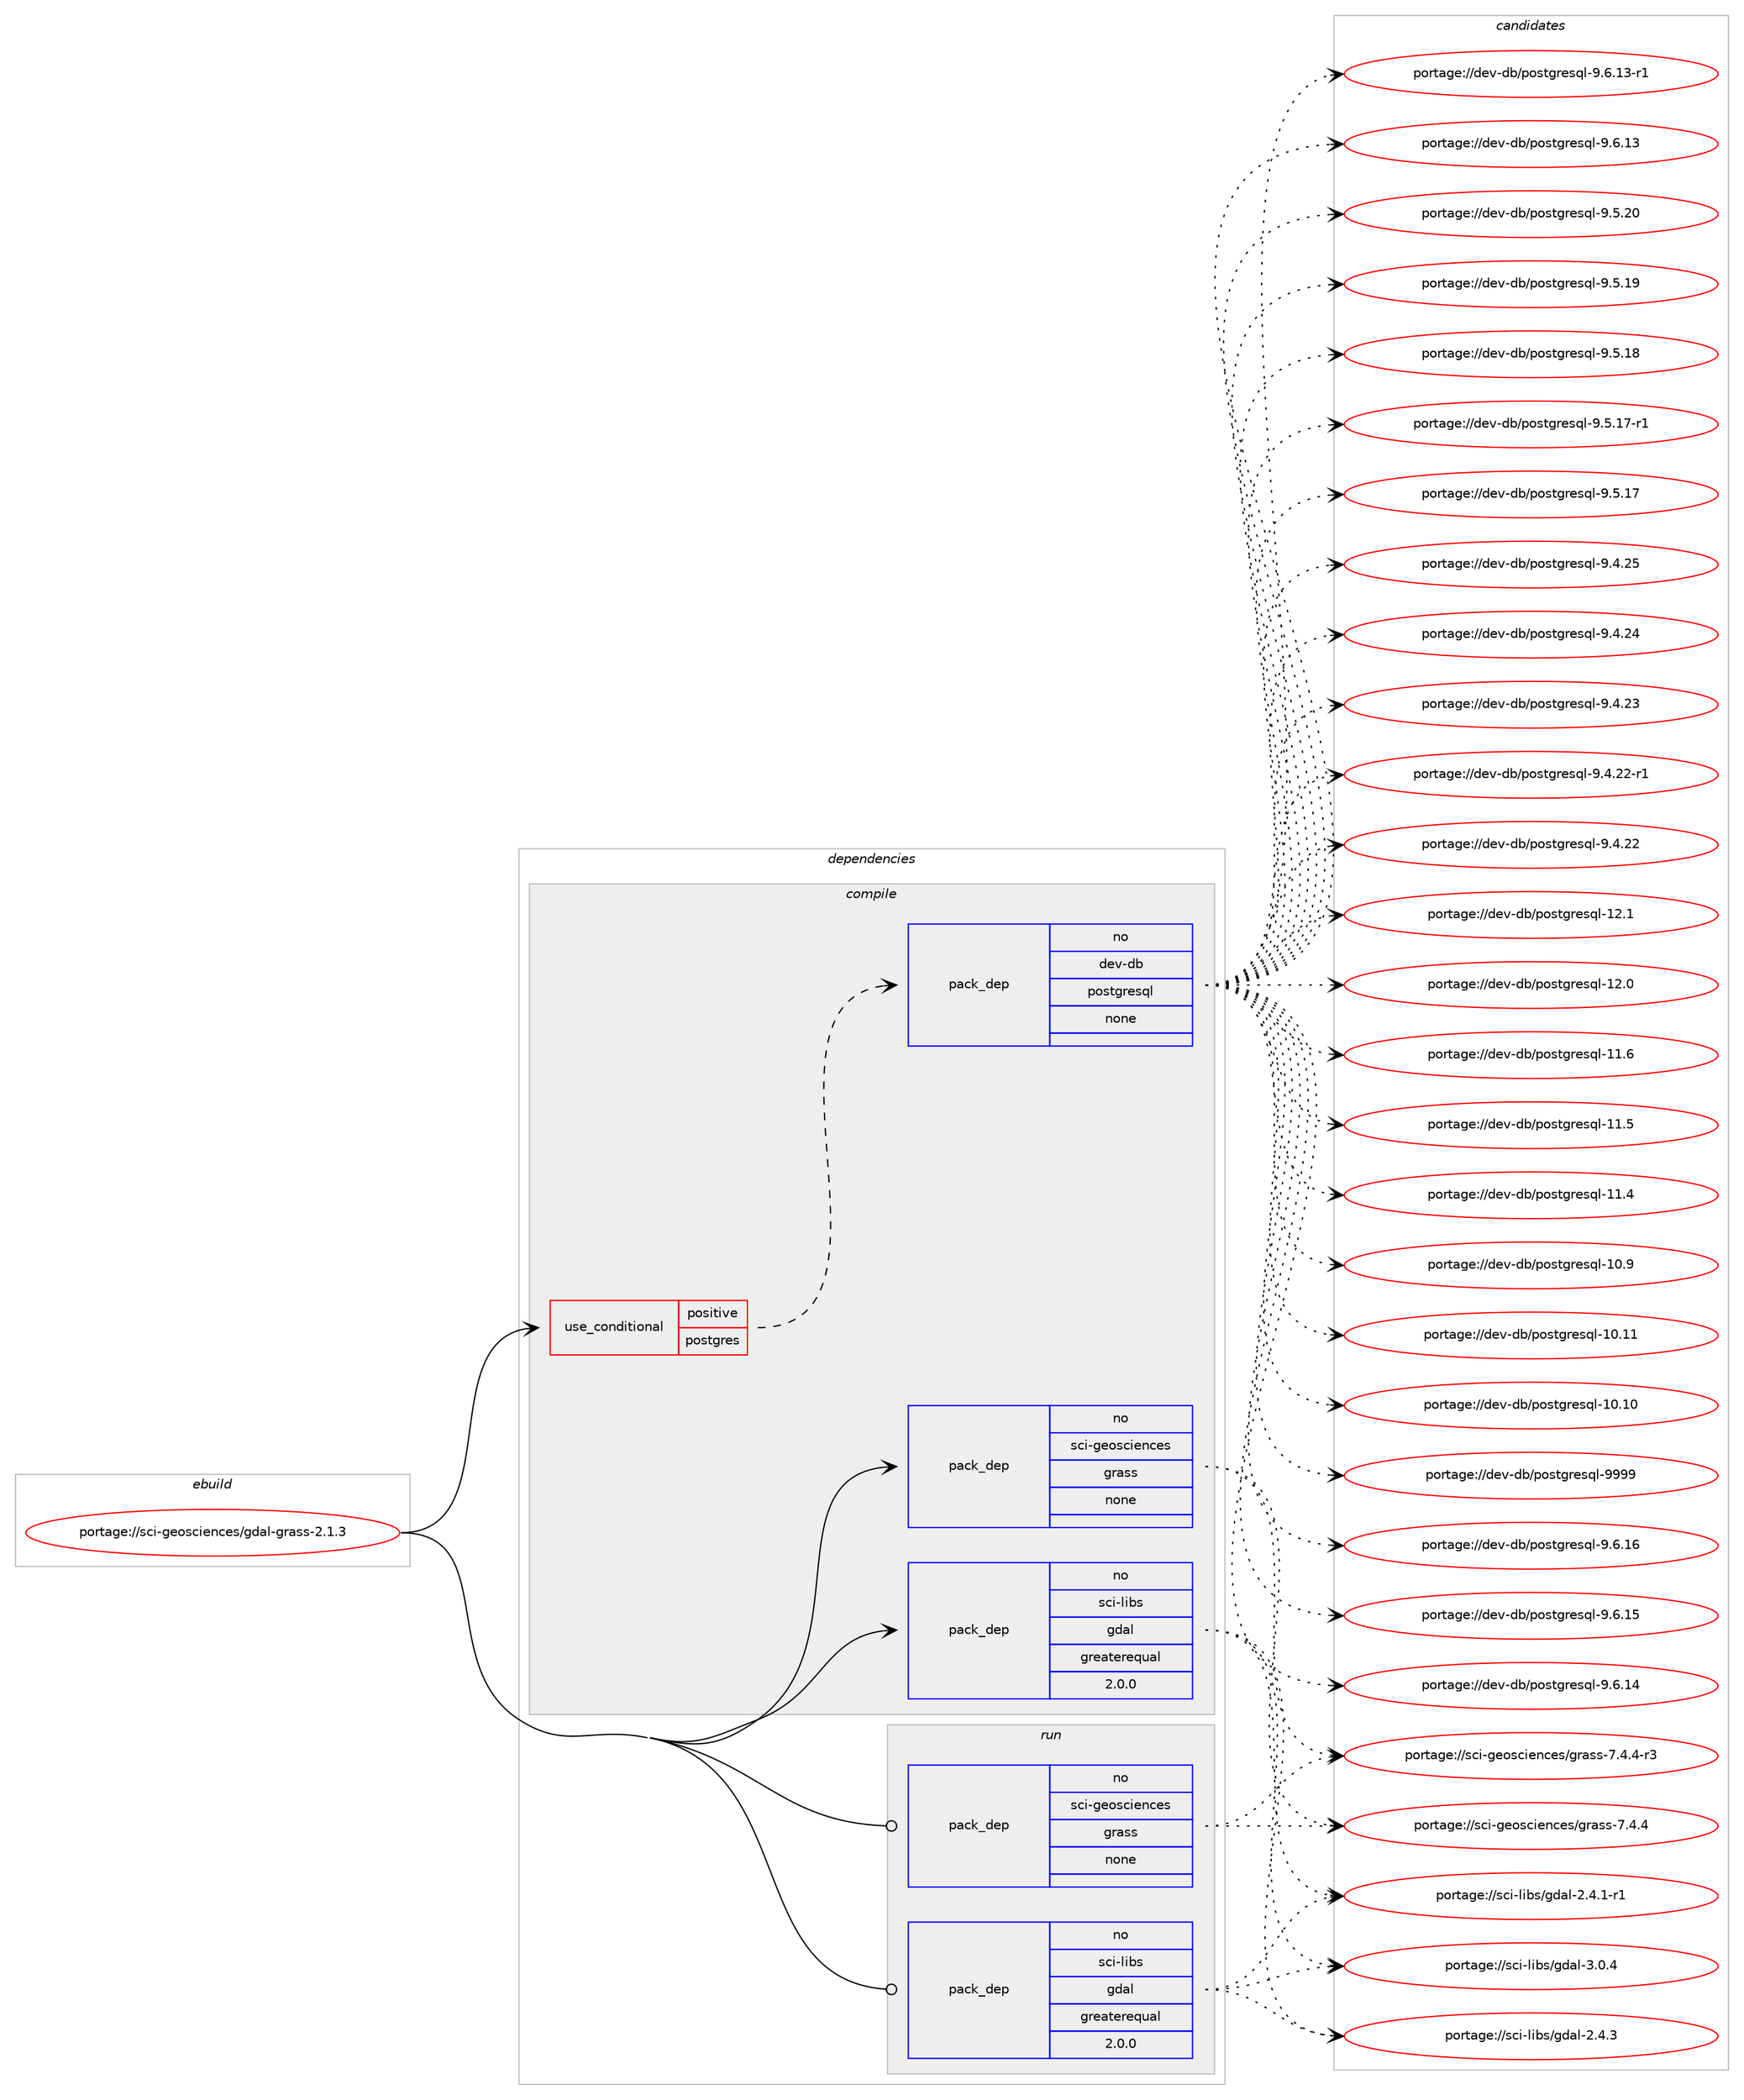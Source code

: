 digraph prolog {

# *************
# Graph options
# *************

newrank=true;
concentrate=true;
compound=true;
graph [rankdir=LR,fontname=Helvetica,fontsize=10,ranksep=1.5];#, ranksep=2.5, nodesep=0.2];
edge  [arrowhead=vee];
node  [fontname=Helvetica,fontsize=10];

# **********
# The ebuild
# **********

subgraph cluster_leftcol {
color=gray;
rank=same;
label=<<i>ebuild</i>>;
id [label="portage://sci-geosciences/gdal-grass-2.1.3", color=red, width=4, href="../sci-geosciences/gdal-grass-2.1.3.svg"];
}

# ****************
# The dependencies
# ****************

subgraph cluster_midcol {
color=gray;
label=<<i>dependencies</i>>;
subgraph cluster_compile {
fillcolor="#eeeeee";
style=filled;
label=<<i>compile</i>>;
subgraph cond19630 {
dependency96494 [label=<<TABLE BORDER="0" CELLBORDER="1" CELLSPACING="0" CELLPADDING="4"><TR><TD ROWSPAN="3" CELLPADDING="10">use_conditional</TD></TR><TR><TD>positive</TD></TR><TR><TD>postgres</TD></TR></TABLE>>, shape=none, color=red];
subgraph pack75248 {
dependency96495 [label=<<TABLE BORDER="0" CELLBORDER="1" CELLSPACING="0" CELLPADDING="4" WIDTH="220"><TR><TD ROWSPAN="6" CELLPADDING="30">pack_dep</TD></TR><TR><TD WIDTH="110">no</TD></TR><TR><TD>dev-db</TD></TR><TR><TD>postgresql</TD></TR><TR><TD>none</TD></TR><TR><TD></TD></TR></TABLE>>, shape=none, color=blue];
}
dependency96494:e -> dependency96495:w [weight=20,style="dashed",arrowhead="vee"];
}
id:e -> dependency96494:w [weight=20,style="solid",arrowhead="vee"];
subgraph pack75249 {
dependency96496 [label=<<TABLE BORDER="0" CELLBORDER="1" CELLSPACING="0" CELLPADDING="4" WIDTH="220"><TR><TD ROWSPAN="6" CELLPADDING="30">pack_dep</TD></TR><TR><TD WIDTH="110">no</TD></TR><TR><TD>sci-geosciences</TD></TR><TR><TD>grass</TD></TR><TR><TD>none</TD></TR><TR><TD></TD></TR></TABLE>>, shape=none, color=blue];
}
id:e -> dependency96496:w [weight=20,style="solid",arrowhead="vee"];
subgraph pack75250 {
dependency96497 [label=<<TABLE BORDER="0" CELLBORDER="1" CELLSPACING="0" CELLPADDING="4" WIDTH="220"><TR><TD ROWSPAN="6" CELLPADDING="30">pack_dep</TD></TR><TR><TD WIDTH="110">no</TD></TR><TR><TD>sci-libs</TD></TR><TR><TD>gdal</TD></TR><TR><TD>greaterequal</TD></TR><TR><TD>2.0.0</TD></TR></TABLE>>, shape=none, color=blue];
}
id:e -> dependency96497:w [weight=20,style="solid",arrowhead="vee"];
}
subgraph cluster_compileandrun {
fillcolor="#eeeeee";
style=filled;
label=<<i>compile and run</i>>;
}
subgraph cluster_run {
fillcolor="#eeeeee";
style=filled;
label=<<i>run</i>>;
subgraph pack75251 {
dependency96498 [label=<<TABLE BORDER="0" CELLBORDER="1" CELLSPACING="0" CELLPADDING="4" WIDTH="220"><TR><TD ROWSPAN="6" CELLPADDING="30">pack_dep</TD></TR><TR><TD WIDTH="110">no</TD></TR><TR><TD>sci-geosciences</TD></TR><TR><TD>grass</TD></TR><TR><TD>none</TD></TR><TR><TD></TD></TR></TABLE>>, shape=none, color=blue];
}
id:e -> dependency96498:w [weight=20,style="solid",arrowhead="odot"];
subgraph pack75252 {
dependency96499 [label=<<TABLE BORDER="0" CELLBORDER="1" CELLSPACING="0" CELLPADDING="4" WIDTH="220"><TR><TD ROWSPAN="6" CELLPADDING="30">pack_dep</TD></TR><TR><TD WIDTH="110">no</TD></TR><TR><TD>sci-libs</TD></TR><TR><TD>gdal</TD></TR><TR><TD>greaterequal</TD></TR><TR><TD>2.0.0</TD></TR></TABLE>>, shape=none, color=blue];
}
id:e -> dependency96499:w [weight=20,style="solid",arrowhead="odot"];
}
}

# **************
# The candidates
# **************

subgraph cluster_choices {
rank=same;
color=gray;
label=<<i>candidates</i>>;

subgraph choice75248 {
color=black;
nodesep=1;
choice1001011184510098471121111151161031141011151131084557575757 [label="portage://dev-db/postgresql-9999", color=red, width=4,href="../dev-db/postgresql-9999.svg"];
choice10010111845100984711211111511610311410111511310845574654464954 [label="portage://dev-db/postgresql-9.6.16", color=red, width=4,href="../dev-db/postgresql-9.6.16.svg"];
choice10010111845100984711211111511610311410111511310845574654464953 [label="portage://dev-db/postgresql-9.6.15", color=red, width=4,href="../dev-db/postgresql-9.6.15.svg"];
choice10010111845100984711211111511610311410111511310845574654464952 [label="portage://dev-db/postgresql-9.6.14", color=red, width=4,href="../dev-db/postgresql-9.6.14.svg"];
choice100101118451009847112111115116103114101115113108455746544649514511449 [label="portage://dev-db/postgresql-9.6.13-r1", color=red, width=4,href="../dev-db/postgresql-9.6.13-r1.svg"];
choice10010111845100984711211111511610311410111511310845574654464951 [label="portage://dev-db/postgresql-9.6.13", color=red, width=4,href="../dev-db/postgresql-9.6.13.svg"];
choice10010111845100984711211111511610311410111511310845574653465048 [label="portage://dev-db/postgresql-9.5.20", color=red, width=4,href="../dev-db/postgresql-9.5.20.svg"];
choice10010111845100984711211111511610311410111511310845574653464957 [label="portage://dev-db/postgresql-9.5.19", color=red, width=4,href="../dev-db/postgresql-9.5.19.svg"];
choice10010111845100984711211111511610311410111511310845574653464956 [label="portage://dev-db/postgresql-9.5.18", color=red, width=4,href="../dev-db/postgresql-9.5.18.svg"];
choice100101118451009847112111115116103114101115113108455746534649554511449 [label="portage://dev-db/postgresql-9.5.17-r1", color=red, width=4,href="../dev-db/postgresql-9.5.17-r1.svg"];
choice10010111845100984711211111511610311410111511310845574653464955 [label="portage://dev-db/postgresql-9.5.17", color=red, width=4,href="../dev-db/postgresql-9.5.17.svg"];
choice10010111845100984711211111511610311410111511310845574652465053 [label="portage://dev-db/postgresql-9.4.25", color=red, width=4,href="../dev-db/postgresql-9.4.25.svg"];
choice10010111845100984711211111511610311410111511310845574652465052 [label="portage://dev-db/postgresql-9.4.24", color=red, width=4,href="../dev-db/postgresql-9.4.24.svg"];
choice10010111845100984711211111511610311410111511310845574652465051 [label="portage://dev-db/postgresql-9.4.23", color=red, width=4,href="../dev-db/postgresql-9.4.23.svg"];
choice100101118451009847112111115116103114101115113108455746524650504511449 [label="portage://dev-db/postgresql-9.4.22-r1", color=red, width=4,href="../dev-db/postgresql-9.4.22-r1.svg"];
choice10010111845100984711211111511610311410111511310845574652465050 [label="portage://dev-db/postgresql-9.4.22", color=red, width=4,href="../dev-db/postgresql-9.4.22.svg"];
choice1001011184510098471121111151161031141011151131084549504649 [label="portage://dev-db/postgresql-12.1", color=red, width=4,href="../dev-db/postgresql-12.1.svg"];
choice1001011184510098471121111151161031141011151131084549504648 [label="portage://dev-db/postgresql-12.0", color=red, width=4,href="../dev-db/postgresql-12.0.svg"];
choice1001011184510098471121111151161031141011151131084549494654 [label="portage://dev-db/postgresql-11.6", color=red, width=4,href="../dev-db/postgresql-11.6.svg"];
choice1001011184510098471121111151161031141011151131084549494653 [label="portage://dev-db/postgresql-11.5", color=red, width=4,href="../dev-db/postgresql-11.5.svg"];
choice1001011184510098471121111151161031141011151131084549494652 [label="portage://dev-db/postgresql-11.4", color=red, width=4,href="../dev-db/postgresql-11.4.svg"];
choice1001011184510098471121111151161031141011151131084549484657 [label="portage://dev-db/postgresql-10.9", color=red, width=4,href="../dev-db/postgresql-10.9.svg"];
choice100101118451009847112111115116103114101115113108454948464949 [label="portage://dev-db/postgresql-10.11", color=red, width=4,href="../dev-db/postgresql-10.11.svg"];
choice100101118451009847112111115116103114101115113108454948464948 [label="portage://dev-db/postgresql-10.10", color=red, width=4,href="../dev-db/postgresql-10.10.svg"];
dependency96495:e -> choice1001011184510098471121111151161031141011151131084557575757:w [style=dotted,weight="100"];
dependency96495:e -> choice10010111845100984711211111511610311410111511310845574654464954:w [style=dotted,weight="100"];
dependency96495:e -> choice10010111845100984711211111511610311410111511310845574654464953:w [style=dotted,weight="100"];
dependency96495:e -> choice10010111845100984711211111511610311410111511310845574654464952:w [style=dotted,weight="100"];
dependency96495:e -> choice100101118451009847112111115116103114101115113108455746544649514511449:w [style=dotted,weight="100"];
dependency96495:e -> choice10010111845100984711211111511610311410111511310845574654464951:w [style=dotted,weight="100"];
dependency96495:e -> choice10010111845100984711211111511610311410111511310845574653465048:w [style=dotted,weight="100"];
dependency96495:e -> choice10010111845100984711211111511610311410111511310845574653464957:w [style=dotted,weight="100"];
dependency96495:e -> choice10010111845100984711211111511610311410111511310845574653464956:w [style=dotted,weight="100"];
dependency96495:e -> choice100101118451009847112111115116103114101115113108455746534649554511449:w [style=dotted,weight="100"];
dependency96495:e -> choice10010111845100984711211111511610311410111511310845574653464955:w [style=dotted,weight="100"];
dependency96495:e -> choice10010111845100984711211111511610311410111511310845574652465053:w [style=dotted,weight="100"];
dependency96495:e -> choice10010111845100984711211111511610311410111511310845574652465052:w [style=dotted,weight="100"];
dependency96495:e -> choice10010111845100984711211111511610311410111511310845574652465051:w [style=dotted,weight="100"];
dependency96495:e -> choice100101118451009847112111115116103114101115113108455746524650504511449:w [style=dotted,weight="100"];
dependency96495:e -> choice10010111845100984711211111511610311410111511310845574652465050:w [style=dotted,weight="100"];
dependency96495:e -> choice1001011184510098471121111151161031141011151131084549504649:w [style=dotted,weight="100"];
dependency96495:e -> choice1001011184510098471121111151161031141011151131084549504648:w [style=dotted,weight="100"];
dependency96495:e -> choice1001011184510098471121111151161031141011151131084549494654:w [style=dotted,weight="100"];
dependency96495:e -> choice1001011184510098471121111151161031141011151131084549494653:w [style=dotted,weight="100"];
dependency96495:e -> choice1001011184510098471121111151161031141011151131084549494652:w [style=dotted,weight="100"];
dependency96495:e -> choice1001011184510098471121111151161031141011151131084549484657:w [style=dotted,weight="100"];
dependency96495:e -> choice100101118451009847112111115116103114101115113108454948464949:w [style=dotted,weight="100"];
dependency96495:e -> choice100101118451009847112111115116103114101115113108454948464948:w [style=dotted,weight="100"];
}
subgraph choice75249 {
color=black;
nodesep=1;
choice1159910545103101111115991051011109910111547103114971151154555465246524511451 [label="portage://sci-geosciences/grass-7.4.4-r3", color=red, width=4,href="../sci-geosciences/grass-7.4.4-r3.svg"];
choice115991054510310111111599105101110991011154710311497115115455546524652 [label="portage://sci-geosciences/grass-7.4.4", color=red, width=4,href="../sci-geosciences/grass-7.4.4.svg"];
dependency96496:e -> choice1159910545103101111115991051011109910111547103114971151154555465246524511451:w [style=dotted,weight="100"];
dependency96496:e -> choice115991054510310111111599105101110991011154710311497115115455546524652:w [style=dotted,weight="100"];
}
subgraph choice75250 {
color=black;
nodesep=1;
choice1159910545108105981154710310097108455146484652 [label="portage://sci-libs/gdal-3.0.4", color=red, width=4,href="../sci-libs/gdal-3.0.4.svg"];
choice1159910545108105981154710310097108455046524651 [label="portage://sci-libs/gdal-2.4.3", color=red, width=4,href="../sci-libs/gdal-2.4.3.svg"];
choice11599105451081059811547103100971084550465246494511449 [label="portage://sci-libs/gdal-2.4.1-r1", color=red, width=4,href="../sci-libs/gdal-2.4.1-r1.svg"];
dependency96497:e -> choice1159910545108105981154710310097108455146484652:w [style=dotted,weight="100"];
dependency96497:e -> choice1159910545108105981154710310097108455046524651:w [style=dotted,weight="100"];
dependency96497:e -> choice11599105451081059811547103100971084550465246494511449:w [style=dotted,weight="100"];
}
subgraph choice75251 {
color=black;
nodesep=1;
choice1159910545103101111115991051011109910111547103114971151154555465246524511451 [label="portage://sci-geosciences/grass-7.4.4-r3", color=red, width=4,href="../sci-geosciences/grass-7.4.4-r3.svg"];
choice115991054510310111111599105101110991011154710311497115115455546524652 [label="portage://sci-geosciences/grass-7.4.4", color=red, width=4,href="../sci-geosciences/grass-7.4.4.svg"];
dependency96498:e -> choice1159910545103101111115991051011109910111547103114971151154555465246524511451:w [style=dotted,weight="100"];
dependency96498:e -> choice115991054510310111111599105101110991011154710311497115115455546524652:w [style=dotted,weight="100"];
}
subgraph choice75252 {
color=black;
nodesep=1;
choice1159910545108105981154710310097108455146484652 [label="portage://sci-libs/gdal-3.0.4", color=red, width=4,href="../sci-libs/gdal-3.0.4.svg"];
choice1159910545108105981154710310097108455046524651 [label="portage://sci-libs/gdal-2.4.3", color=red, width=4,href="../sci-libs/gdal-2.4.3.svg"];
choice11599105451081059811547103100971084550465246494511449 [label="portage://sci-libs/gdal-2.4.1-r1", color=red, width=4,href="../sci-libs/gdal-2.4.1-r1.svg"];
dependency96499:e -> choice1159910545108105981154710310097108455146484652:w [style=dotted,weight="100"];
dependency96499:e -> choice1159910545108105981154710310097108455046524651:w [style=dotted,weight="100"];
dependency96499:e -> choice11599105451081059811547103100971084550465246494511449:w [style=dotted,weight="100"];
}
}

}
